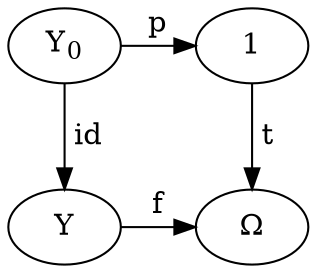 digraph {
  Y0 -> 1 [label=p];
  Y0 -> Y [label=" id"];
  Y -> Omega [label=f];
  1 -> Omega [label=" t"];
  Y0 [label=<Y<sub>0</sub>>];
  Omega [label="Ω"];
  {rank=same; Y0; 1};
  {rank=same; Y; Omega};
}
